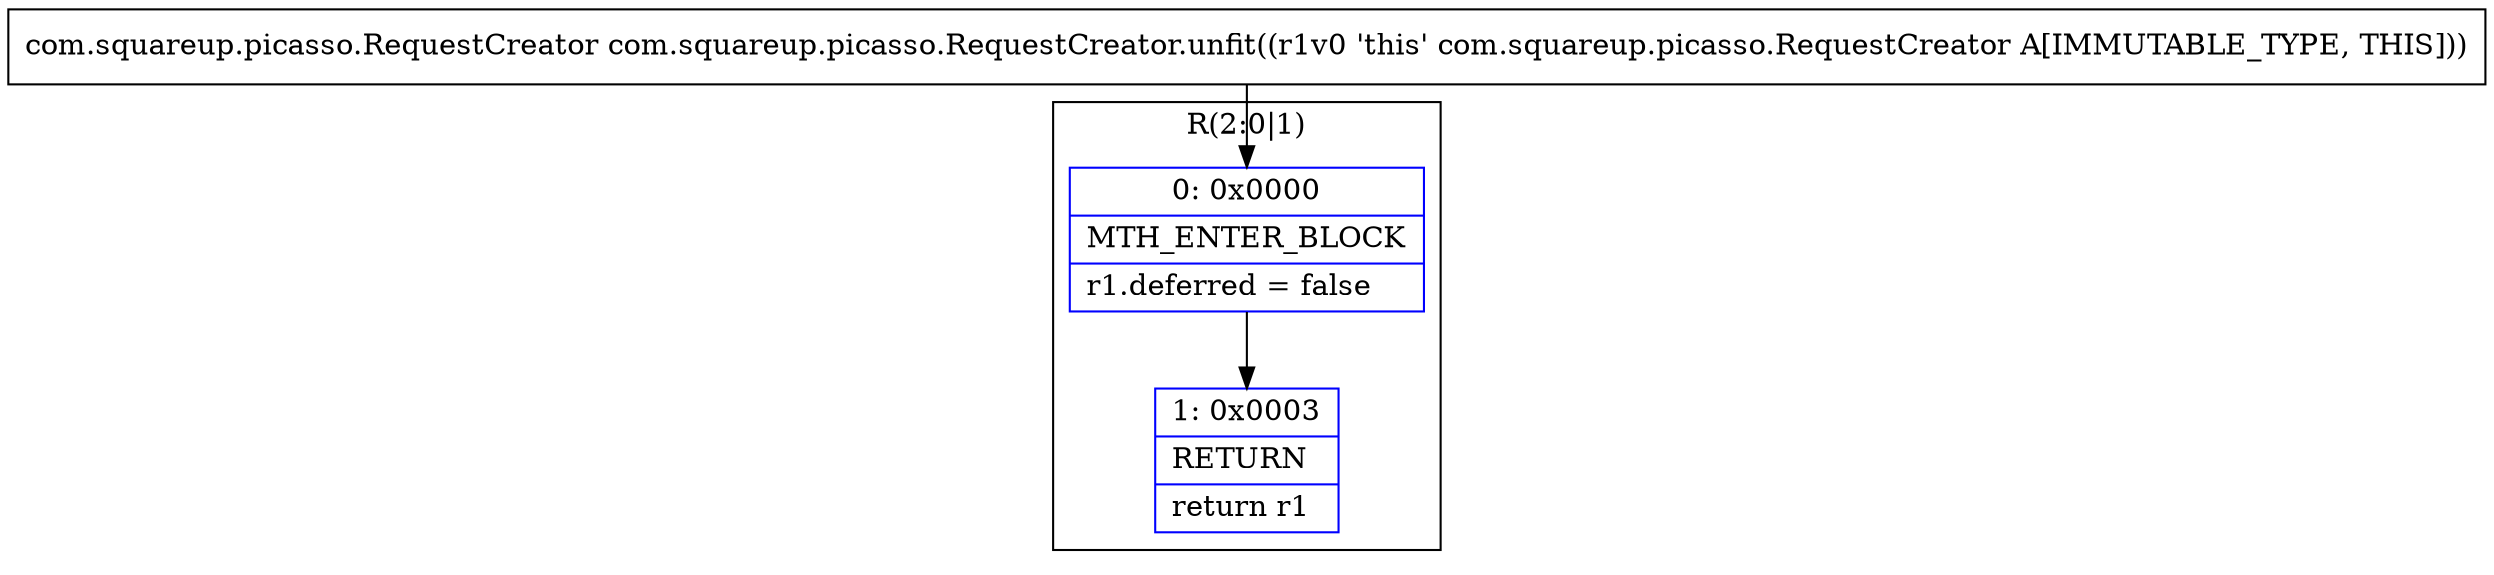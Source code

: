 digraph "CFG forcom.squareup.picasso.RequestCreator.unfit()Lcom\/squareup\/picasso\/RequestCreator;" {
subgraph cluster_Region_1359350480 {
label = "R(2:0|1)";
node [shape=record,color=blue];
Node_0 [shape=record,label="{0\:\ 0x0000|MTH_ENTER_BLOCK\l|r1.deferred = false\l}"];
Node_1 [shape=record,label="{1\:\ 0x0003|RETURN\l|return r1\l}"];
}
MethodNode[shape=record,label="{com.squareup.picasso.RequestCreator com.squareup.picasso.RequestCreator.unfit((r1v0 'this' com.squareup.picasso.RequestCreator A[IMMUTABLE_TYPE, THIS])) }"];
MethodNode -> Node_0;
Node_0 -> Node_1;
}


